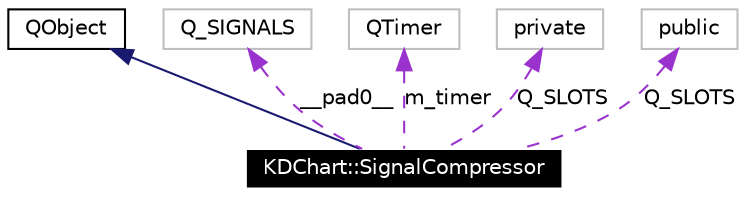 digraph G
{
  edge [fontname="Helvetica",fontsize=10,labelfontname="Helvetica",labelfontsize=10];
  node [fontname="Helvetica",fontsize=10,shape=record];
  Node543 [label="KDChart::SignalCompressor",height=0.2,width=0.4,color="white", fillcolor="black", style="filled" fontcolor="white"];
  Node544 -> Node543 [dir=back,color="midnightblue",fontsize=10,style="solid",fontname="Helvetica"];
  Node544 [label="QObject",height=0.2,width=0.4,color="black",URL="$class_q_object.html"];
  Node545 -> Node543 [dir=back,color="darkorchid3",fontsize=10,style="dashed",label="__pad0__",fontname="Helvetica"];
  Node545 [label="Q_SIGNALS",height=0.2,width=0.4,color="grey75"];
  Node546 -> Node543 [dir=back,color="darkorchid3",fontsize=10,style="dashed",label="m_timer",fontname="Helvetica"];
  Node546 [label="QTimer",height=0.2,width=0.4,color="grey75"];
  Node547 -> Node543 [dir=back,color="darkorchid3",fontsize=10,style="dashed",label="Q_SLOTS",fontname="Helvetica"];
  Node547 [label="private",height=0.2,width=0.4,color="grey75"];
  Node548 -> Node543 [dir=back,color="darkorchid3",fontsize=10,style="dashed",label="Q_SLOTS",fontname="Helvetica"];
  Node548 [label="public",height=0.2,width=0.4,color="grey75"];
}
